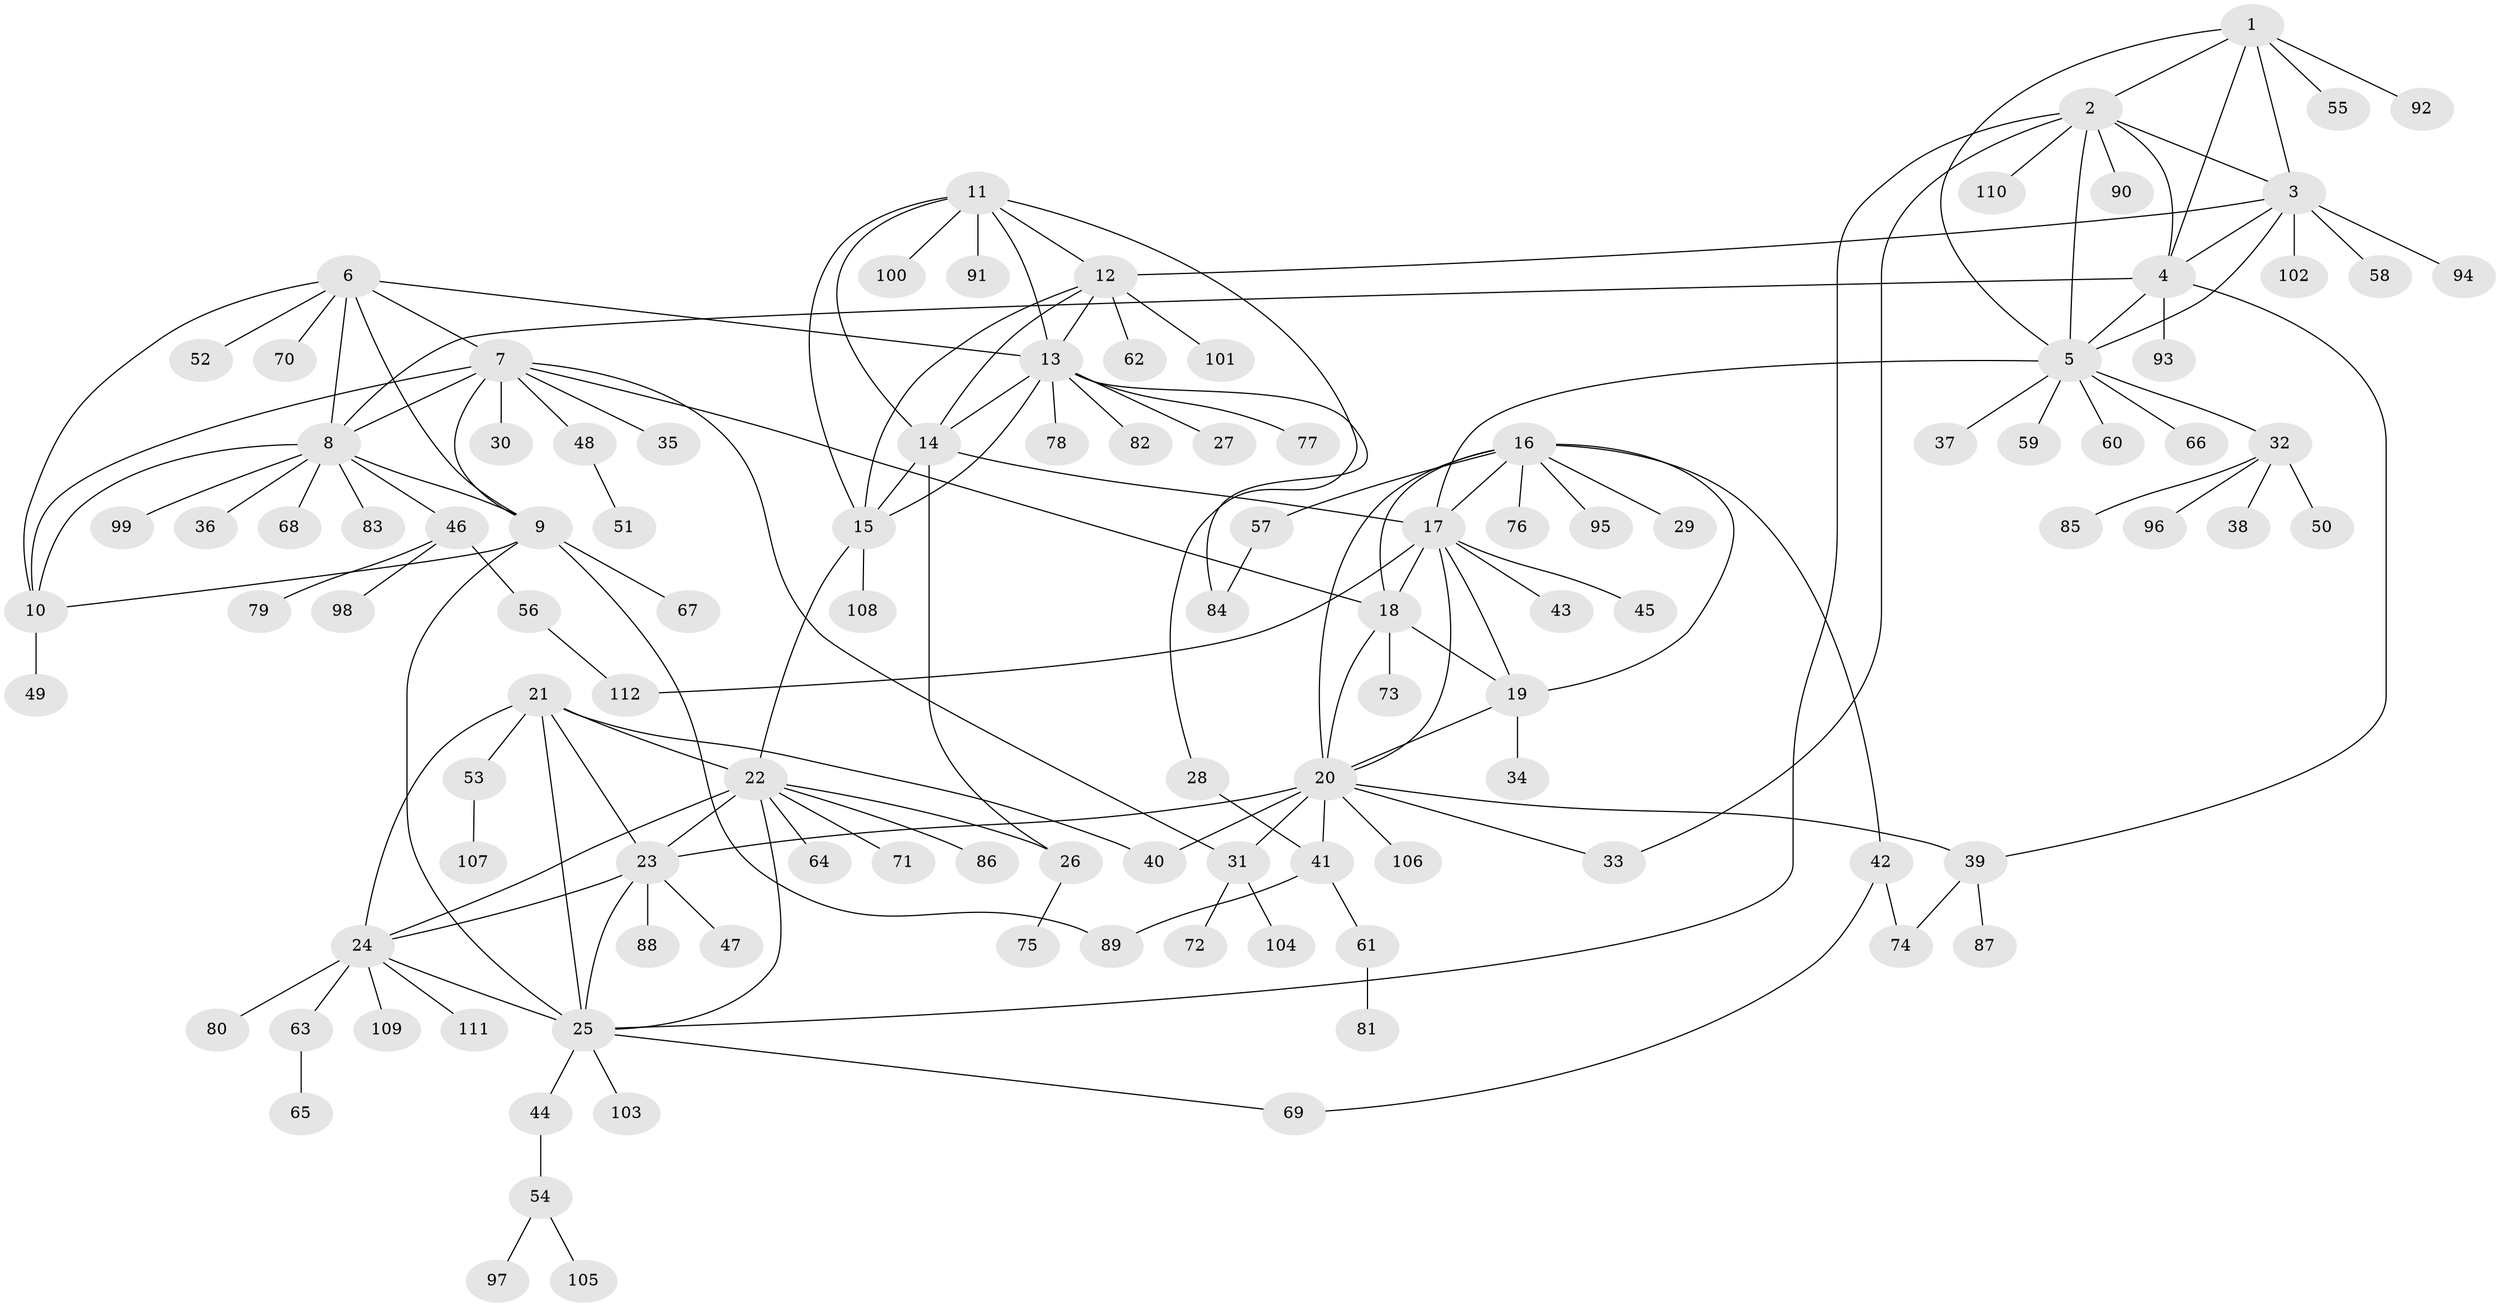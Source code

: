 // coarse degree distribution, {9: 0.023255813953488372, 7: 0.023255813953488372, 5: 0.023255813953488372, 8: 0.06976744186046512, 11: 0.011627906976744186, 3: 0.03488372093023256, 12: 0.011627906976744186, 4: 0.06976744186046512, 6: 0.023255813953488372, 13: 0.011627906976744186, 1: 0.5930232558139535, 2: 0.10465116279069768}
// Generated by graph-tools (version 1.1) at 2025/42/03/06/25 10:42:15]
// undirected, 112 vertices, 158 edges
graph export_dot {
graph [start="1"]
  node [color=gray90,style=filled];
  1;
  2;
  3;
  4;
  5;
  6;
  7;
  8;
  9;
  10;
  11;
  12;
  13;
  14;
  15;
  16;
  17;
  18;
  19;
  20;
  21;
  22;
  23;
  24;
  25;
  26;
  27;
  28;
  29;
  30;
  31;
  32;
  33;
  34;
  35;
  36;
  37;
  38;
  39;
  40;
  41;
  42;
  43;
  44;
  45;
  46;
  47;
  48;
  49;
  50;
  51;
  52;
  53;
  54;
  55;
  56;
  57;
  58;
  59;
  60;
  61;
  62;
  63;
  64;
  65;
  66;
  67;
  68;
  69;
  70;
  71;
  72;
  73;
  74;
  75;
  76;
  77;
  78;
  79;
  80;
  81;
  82;
  83;
  84;
  85;
  86;
  87;
  88;
  89;
  90;
  91;
  92;
  93;
  94;
  95;
  96;
  97;
  98;
  99;
  100;
  101;
  102;
  103;
  104;
  105;
  106;
  107;
  108;
  109;
  110;
  111;
  112;
  1 -- 2;
  1 -- 3;
  1 -- 4;
  1 -- 5;
  1 -- 55;
  1 -- 92;
  2 -- 3;
  2 -- 4;
  2 -- 5;
  2 -- 25;
  2 -- 33;
  2 -- 90;
  2 -- 110;
  3 -- 4;
  3 -- 5;
  3 -- 12;
  3 -- 58;
  3 -- 94;
  3 -- 102;
  4 -- 5;
  4 -- 8;
  4 -- 39;
  4 -- 93;
  5 -- 17;
  5 -- 32;
  5 -- 37;
  5 -- 59;
  5 -- 60;
  5 -- 66;
  6 -- 7;
  6 -- 8;
  6 -- 9;
  6 -- 10;
  6 -- 13;
  6 -- 52;
  6 -- 70;
  7 -- 8;
  7 -- 9;
  7 -- 10;
  7 -- 18;
  7 -- 30;
  7 -- 31;
  7 -- 35;
  7 -- 48;
  8 -- 9;
  8 -- 10;
  8 -- 36;
  8 -- 46;
  8 -- 68;
  8 -- 83;
  8 -- 99;
  9 -- 10;
  9 -- 25;
  9 -- 67;
  9 -- 89;
  10 -- 49;
  11 -- 12;
  11 -- 13;
  11 -- 14;
  11 -- 15;
  11 -- 28;
  11 -- 91;
  11 -- 100;
  12 -- 13;
  12 -- 14;
  12 -- 15;
  12 -- 62;
  12 -- 101;
  13 -- 14;
  13 -- 15;
  13 -- 27;
  13 -- 77;
  13 -- 78;
  13 -- 82;
  13 -- 84;
  14 -- 15;
  14 -- 17;
  14 -- 26;
  15 -- 22;
  15 -- 108;
  16 -- 17;
  16 -- 18;
  16 -- 19;
  16 -- 20;
  16 -- 29;
  16 -- 42;
  16 -- 57;
  16 -- 76;
  16 -- 95;
  17 -- 18;
  17 -- 19;
  17 -- 20;
  17 -- 43;
  17 -- 45;
  17 -- 112;
  18 -- 19;
  18 -- 20;
  18 -- 73;
  19 -- 20;
  19 -- 34;
  20 -- 23;
  20 -- 31;
  20 -- 33;
  20 -- 39;
  20 -- 40;
  20 -- 41;
  20 -- 106;
  21 -- 22;
  21 -- 23;
  21 -- 24;
  21 -- 25;
  21 -- 40;
  21 -- 53;
  22 -- 23;
  22 -- 24;
  22 -- 25;
  22 -- 26;
  22 -- 64;
  22 -- 71;
  22 -- 86;
  23 -- 24;
  23 -- 25;
  23 -- 47;
  23 -- 88;
  24 -- 25;
  24 -- 63;
  24 -- 80;
  24 -- 109;
  24 -- 111;
  25 -- 44;
  25 -- 69;
  25 -- 103;
  26 -- 75;
  28 -- 41;
  31 -- 72;
  31 -- 104;
  32 -- 38;
  32 -- 50;
  32 -- 85;
  32 -- 96;
  39 -- 74;
  39 -- 87;
  41 -- 61;
  41 -- 89;
  42 -- 69;
  42 -- 74;
  44 -- 54;
  46 -- 56;
  46 -- 79;
  46 -- 98;
  48 -- 51;
  53 -- 107;
  54 -- 97;
  54 -- 105;
  56 -- 112;
  57 -- 84;
  61 -- 81;
  63 -- 65;
}
